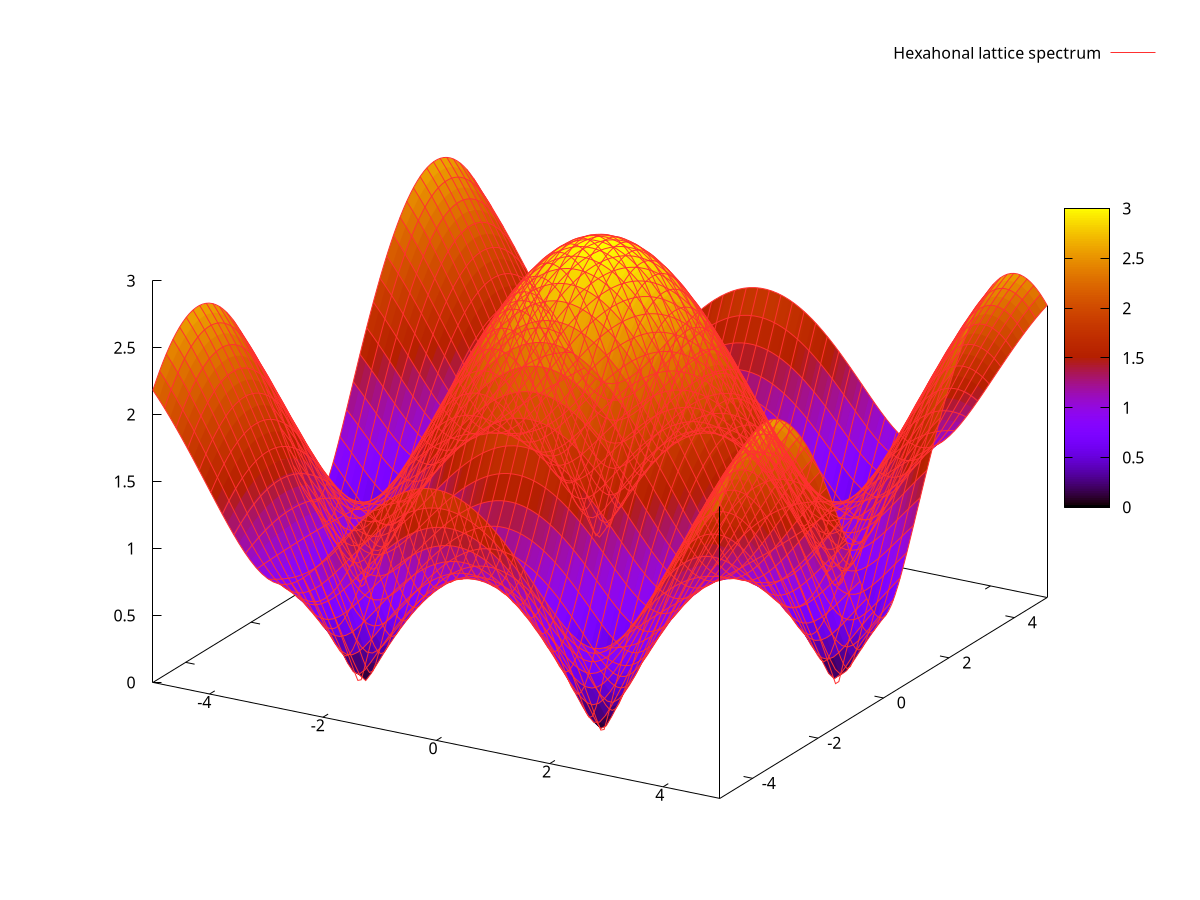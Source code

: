 set terminal jpeg
set output 'graphene_spectrum.jpg'

set xrange [-5:5]
set yrange [-5:5]

set isosample 50
set pm3d #map
set size square
set ticslevel 0

f(x,y) = sqrt(3 + 2*(cos(-x/2 + sqrt(3)*y/2)  + \
			cos(x/2 + sqrt(3)*y/2) + \
			cos(x)))

splot f(x,y) title 'Hexahonal lattice spectrum' linecolor rgb "#FF3030"
